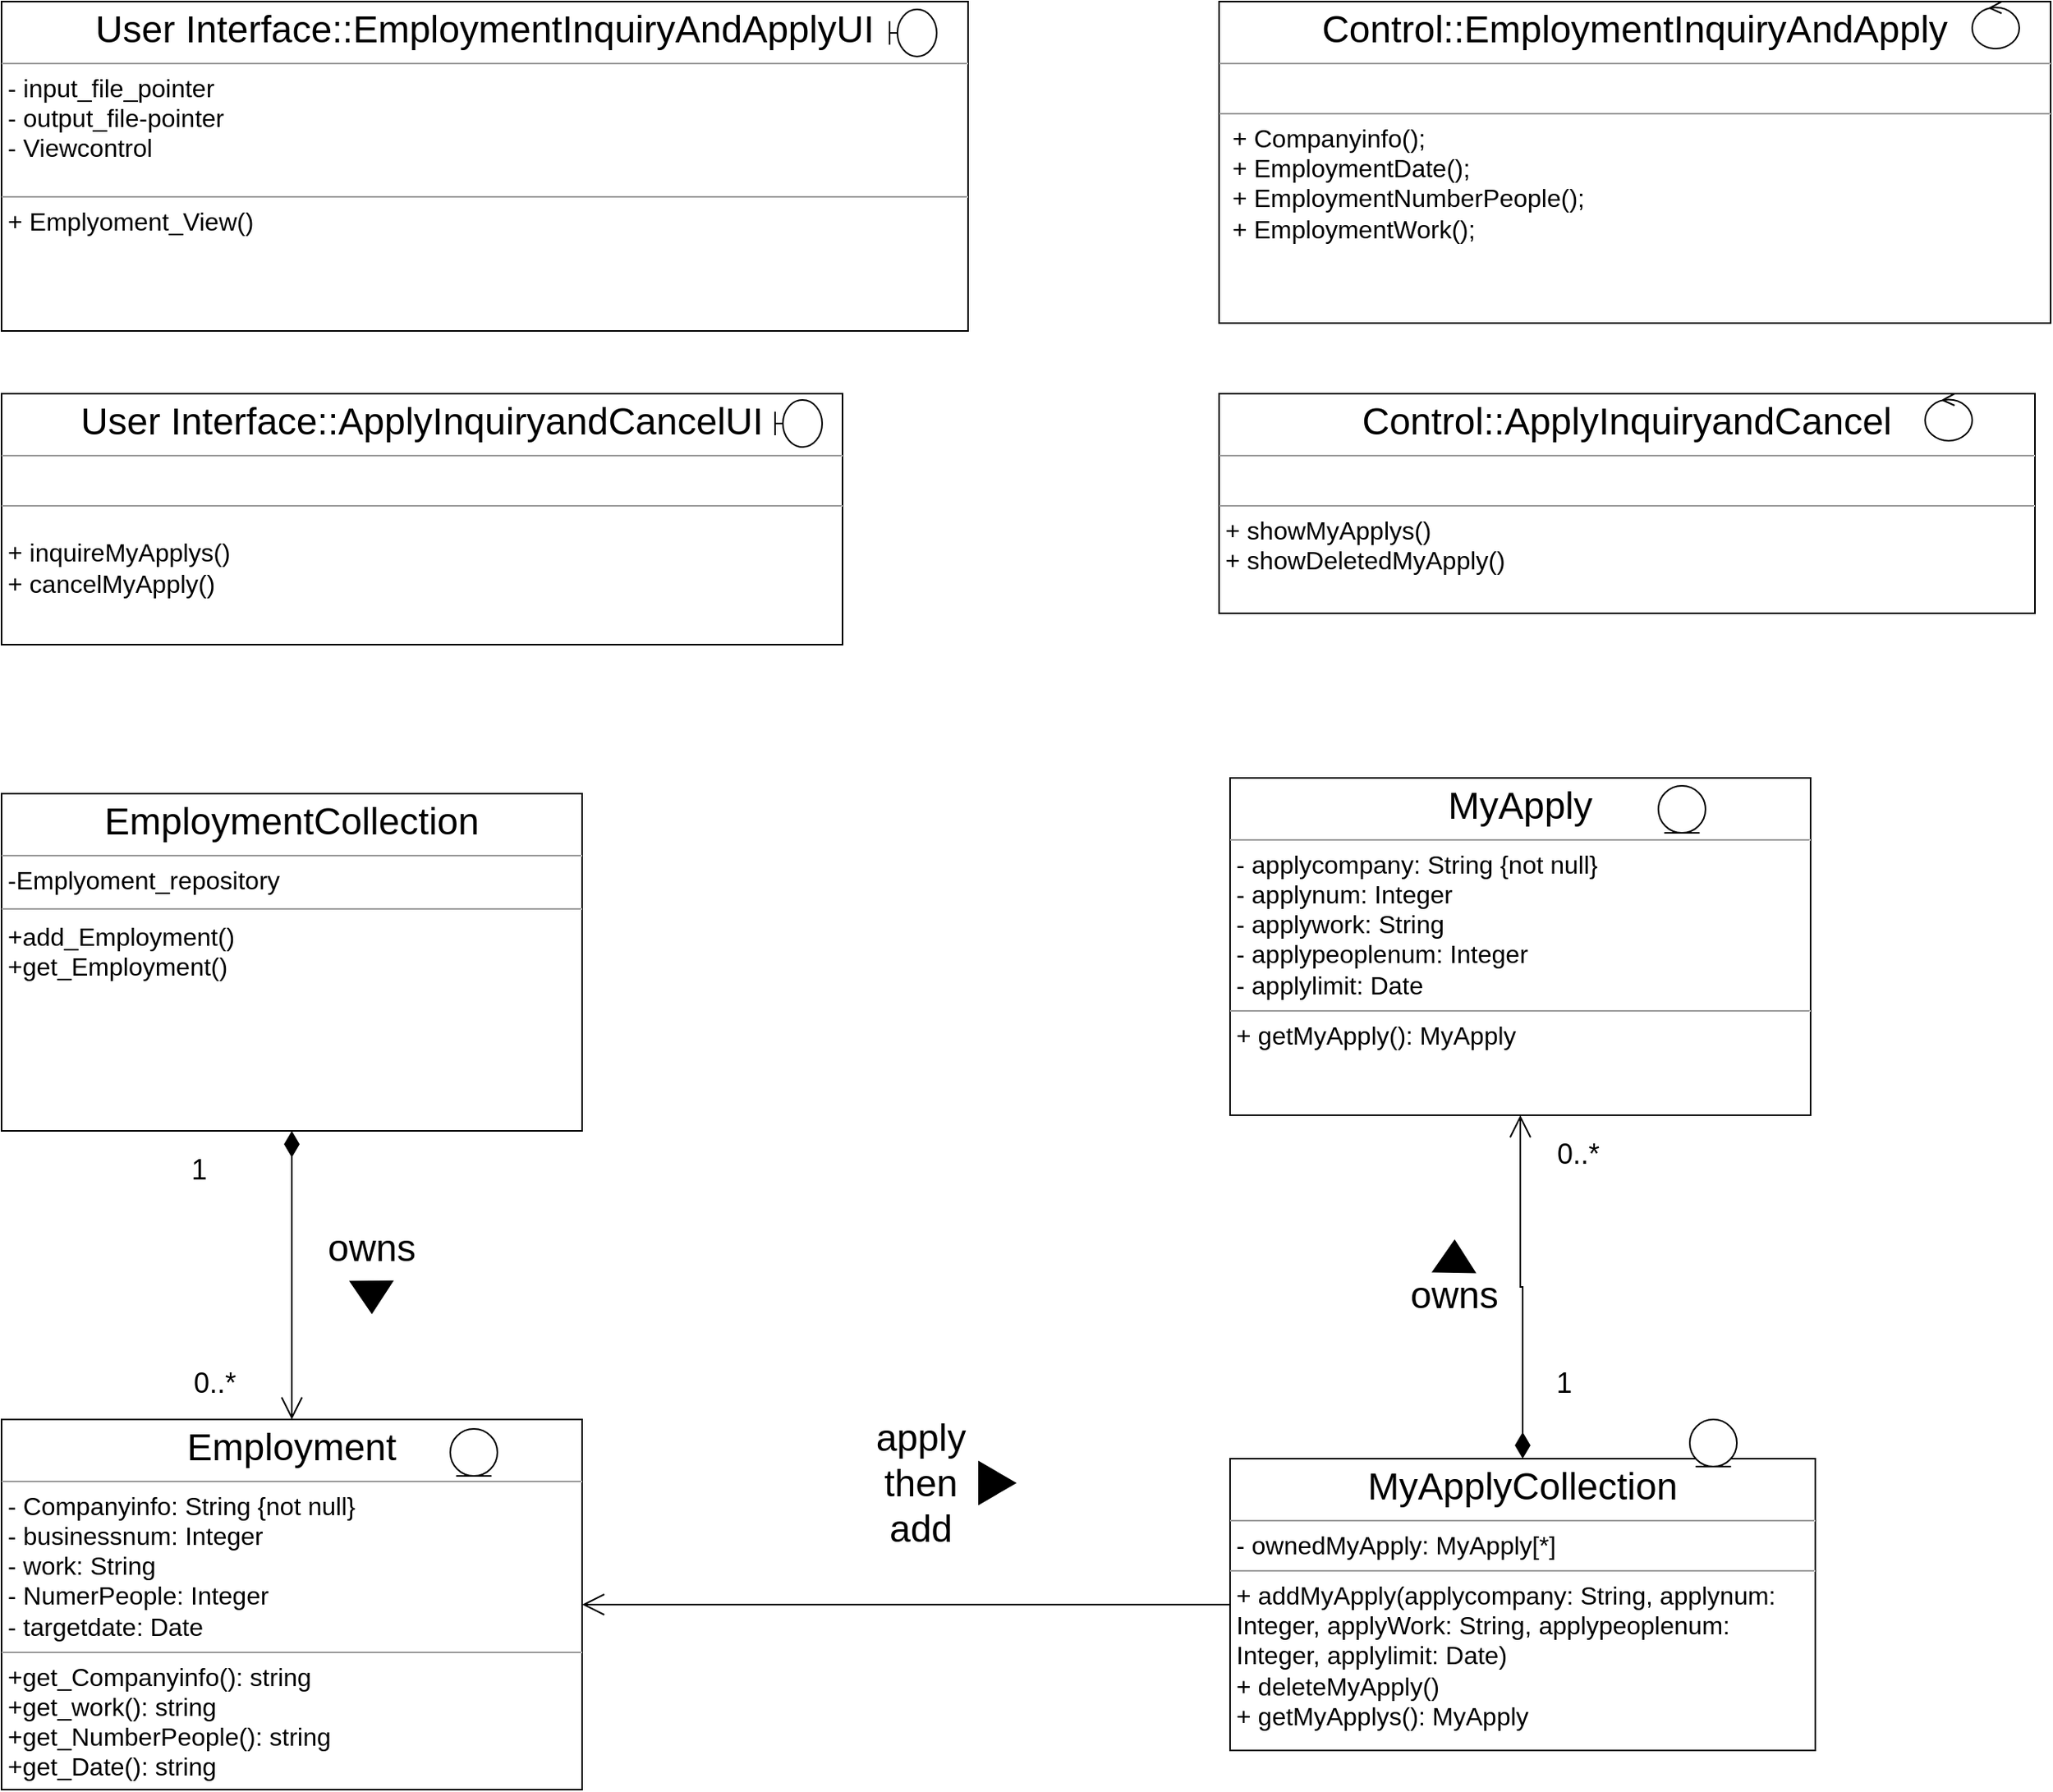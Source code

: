 <mxfile version="21.2.8" type="device">
  <diagram name="페이지-1" id="Jw_VSQ_Z35y2hl4-dUQj">
    <mxGraphModel dx="1142" dy="1188" grid="1" gridSize="10" guides="1" tooltips="1" connect="1" arrows="1" fold="1" page="1" pageScale="1" pageWidth="827" pageHeight="1169" math="0" shadow="0">
      <root>
        <mxCell id="0" />
        <mxCell id="1" parent="0" />
        <mxCell id="ctPcMZ8cNtCoBixHX1E7-18" value="&lt;p style=&quot;border-color: var(--border-color); text-align: center; margin: 4px 0px 0px;&quot;&gt;&lt;font style=&quot;font-size: 24px;&quot;&gt;Employment&lt;/font&gt;&lt;/p&gt;&lt;hr size=&quot;1&quot;&gt;&lt;p style=&quot;margin:0px;margin-left:4px;&quot;&gt;&lt;font size=&quot;3&quot;&gt;- Companyinfo: String {not null}&lt;/font&gt;&lt;/p&gt;&lt;p style=&quot;margin:0px;margin-left:4px;&quot;&gt;&lt;font size=&quot;3&quot;&gt;- businessnum: Integer&lt;/font&gt;&lt;/p&gt;&lt;p style=&quot;margin:0px;margin-left:4px;&quot;&gt;&lt;font size=&quot;3&quot;&gt;- work: String&lt;/font&gt;&lt;/p&gt;&lt;p style=&quot;margin:0px;margin-left:4px;&quot;&gt;&lt;font size=&quot;3&quot;&gt;- NumerPeople: Integer&lt;/font&gt;&lt;/p&gt;&lt;p style=&quot;margin:0px;margin-left:4px;&quot;&gt;&lt;font size=&quot;3&quot;&gt;- targetdate: Date&lt;/font&gt;&lt;/p&gt;&lt;hr size=&quot;1&quot;&gt;&lt;p style=&quot;border-color: var(--border-color); margin: 0px 0px 0px 4px; font-size: 16px;&quot;&gt;&lt;font style=&quot;border-color: var(--border-color);&quot;&gt;+get_Companyinfo(): string&lt;/font&gt;&lt;/p&gt;&lt;p style=&quot;border-color: var(--border-color); margin: 0px 0px 0px 4px; font-size: 16px;&quot;&gt;+get_work(): string&lt;br style=&quot;border-color: var(--border-color);&quot;&gt;&lt;/p&gt;&lt;p style=&quot;border-color: var(--border-color); margin: 0px 0px 0px 4px; font-size: 16px;&quot;&gt;+get_NumberPeople(): string&lt;br style=&quot;border-color: var(--border-color);&quot;&gt;&lt;/p&gt;&lt;p style=&quot;border-color: var(--border-color); margin: 0px 0px 0px 4px; font-size: 16px;&quot;&gt;+get_Date(): string&lt;/p&gt;" style="verticalAlign=top;align=left;overflow=fill;fontSize=12;fontFamily=Helvetica;html=1;whiteSpace=wrap;" parent="1" vertex="1">
          <mxGeometry x="44" y="924" width="370" height="236" as="geometry" />
        </mxCell>
        <mxCell id="ctPcMZ8cNtCoBixHX1E7-20" value="&lt;p style=&quot;border-color: var(--border-color); text-align: center; margin: 4px 0px 0px;&quot;&gt;&lt;span style=&quot;background-color: initial;&quot;&gt;&lt;font style=&quot;font-size: 24px;&quot;&gt;MyApply&lt;/font&gt;&lt;/span&gt;&lt;/p&gt;&lt;hr size=&quot;1&quot;&gt;&lt;p style=&quot;border-color: var(--border-color); margin: 0px 0px 0px 4px;&quot;&gt;&lt;span style=&quot;font-size: medium; background-color: initial;&quot;&gt;- applycompany: String {not null}&lt;/span&gt;&lt;/p&gt;&lt;p style=&quot;border-color: var(--border-color); margin: 0px 0px 0px 4px;&quot;&gt;&lt;span style=&quot;font-size: medium; background-color: initial;&quot;&gt;- applynum: Integer&lt;/span&gt;&lt;/p&gt;&lt;p style=&quot;border-color: var(--border-color); margin: 0px 0px 0px 4px;&quot;&gt;&lt;font style=&quot;border-color: var(--border-color);&quot; size=&quot;3&quot;&gt;- applywork: String&lt;/font&gt;&lt;/p&gt;&lt;p style=&quot;border-color: var(--border-color); margin: 0px 0px 0px 4px;&quot;&gt;&lt;font style=&quot;border-color: var(--border-color);&quot; size=&quot;3&quot;&gt;- applypeoplenum: Integer&lt;/font&gt;&lt;/p&gt;&lt;p style=&quot;border-color: var(--border-color); margin: 0px 0px 0px 4px;&quot;&gt;&lt;font style=&quot;border-color: var(--border-color);&quot; size=&quot;3&quot;&gt;- applylimit: Date&lt;/font&gt;&lt;/p&gt;&lt;hr size=&quot;1&quot;&gt;&lt;p style=&quot;border-color: var(--border-color); margin: 0px 0px 0px 4px;&quot;&gt;&lt;font size=&quot;3&quot;&gt;+ getMyApply(): MyApply&lt;/font&gt;&lt;/p&gt;" style="verticalAlign=top;align=left;overflow=fill;fontSize=12;fontFamily=Helvetica;html=1;whiteSpace=wrap;" parent="1" vertex="1">
          <mxGeometry x="827" y="515" width="370" height="215" as="geometry" />
        </mxCell>
        <mxCell id="ctPcMZ8cNtCoBixHX1E7-21" value="&lt;p style=&quot;border-color: var(--border-color); text-align: center; margin: 4px 0px 0px;&quot;&gt;&lt;span style=&quot;background-color: initial;&quot;&gt;&lt;font style=&quot;font-size: 24px;&quot;&gt;MyApplyCollection&lt;/font&gt;&lt;/span&gt;&lt;/p&gt;&lt;hr size=&quot;1&quot;&gt;&lt;p style=&quot;border-color: var(--border-color); margin: 0px 0px 0px 4px;&quot;&gt;&lt;span style=&quot;font-size: medium; background-color: initial;&quot;&gt;- ownedMyApply: MyApply[*]&lt;/span&gt;&lt;br&gt;&lt;/p&gt;&lt;hr size=&quot;1&quot;&gt;&lt;p style=&quot;border-color: var(--border-color); margin: 0px 0px 0px 4px;&quot;&gt;&lt;font size=&quot;3&quot;&gt;+ addMyApply(applycompany: String, applynum: Integer, applyWork: String, applypeoplenum: Integer, applylimit: Date)&lt;/font&gt;&lt;/p&gt;&lt;p style=&quot;border-color: var(--border-color); margin: 0px 0px 0px 4px;&quot;&gt;&lt;font size=&quot;3&quot;&gt;+ deleteMyApply()&lt;/font&gt;&lt;/p&gt;&lt;p style=&quot;border-color: var(--border-color); margin: 0px 0px 0px 4px;&quot;&gt;&lt;font size=&quot;3&quot;&gt;+ getMyApplys(): MyApply&lt;/font&gt;&lt;/p&gt;" style="verticalAlign=top;align=left;overflow=fill;fontSize=12;fontFamily=Helvetica;html=1;whiteSpace=wrap;" parent="1" vertex="1">
          <mxGeometry x="827" y="949" width="373" height="186" as="geometry" />
        </mxCell>
        <mxCell id="ctPcMZ8cNtCoBixHX1E7-24" value="&lt;p style=&quot;border-color: var(--border-color); text-align: center; margin: 4px 0px 0px;&quot;&gt;&lt;font style=&quot;font-size: 24px;&quot;&gt;&lt;span style=&quot;background-color: initial; border-color: var(--border-color);&quot;&gt;User Interface::&lt;/span&gt;&lt;span style=&quot;background-color: initial; border-color: var(--border-color);&quot;&gt;ApplyInquiryandCancelUI&lt;/span&gt;&lt;br&gt;&lt;/font&gt;&lt;/p&gt;&lt;hr size=&quot;1&quot;&gt;&lt;p style=&quot;margin:0px;margin-left:4px;&quot;&gt;&lt;font size=&quot;3&quot;&gt;&lt;br&gt;&lt;/font&gt;&lt;/p&gt;&lt;hr size=&quot;1&quot;&gt;&lt;p style=&quot;border-color: var(--border-color); margin: 0px 0px 0px 4px;&quot;&gt;&lt;br&gt;&lt;/p&gt;&lt;p style=&quot;border-color: var(--border-color); margin: 0px 0px 0px 4px;&quot;&gt;&lt;font size=&quot;3&quot;&gt;+ inquireMyApplys()&lt;/font&gt;&lt;/p&gt;&lt;p style=&quot;border-color: var(--border-color); margin: 0px 0px 0px 4px;&quot;&gt;&lt;font size=&quot;3&quot;&gt;+ cancelMyApply()&lt;/font&gt;&lt;/p&gt;" style="verticalAlign=top;align=left;overflow=fill;fontSize=12;fontFamily=Helvetica;html=1;whiteSpace=wrap;" parent="1" vertex="1">
          <mxGeometry x="44" y="270" width="536" height="160" as="geometry" />
        </mxCell>
        <mxCell id="ctPcMZ8cNtCoBixHX1E7-25" value="&lt;p style=&quot;border-color: var(--border-color); text-align: center; margin: 4px 0px 0px;&quot;&gt;&lt;font style=&quot;font-size: 24px;&quot;&gt;&lt;span style=&quot;background-color: initial; border-color: var(--border-color);&quot;&gt;Control::&lt;/span&gt;&lt;span style=&quot;background-color: initial; border-color: var(--border-color);&quot;&gt;ApplyInquiryandCancel&lt;/span&gt;&lt;br&gt;&lt;/font&gt;&lt;/p&gt;&lt;hr size=&quot;1&quot;&gt;&lt;p style=&quot;margin:0px;margin-left:4px;&quot;&gt;&lt;font size=&quot;3&quot;&gt;&lt;br&gt;&lt;/font&gt;&lt;/p&gt;&lt;hr size=&quot;1&quot;&gt;&lt;p style=&quot;border-color: var(--border-color); margin: 0px 0px 0px 4px;&quot;&gt;&lt;font size=&quot;3&quot;&gt;+ showMyApplys()&lt;/font&gt;&lt;/p&gt;&lt;p style=&quot;border-color: var(--border-color); margin: 0px 0px 0px 4px;&quot;&gt;&lt;font size=&quot;3&quot;&gt;+ showDeletedMyApply()&lt;/font&gt;&lt;/p&gt;" style="verticalAlign=top;align=left;overflow=fill;fontSize=12;fontFamily=Helvetica;html=1;whiteSpace=wrap;" parent="1" vertex="1">
          <mxGeometry x="820" y="270" width="520" height="140" as="geometry" />
        </mxCell>
        <mxCell id="ctPcMZ8cNtCoBixHX1E7-30" value="" style="ellipse;shape=umlEntity;whiteSpace=wrap;html=1;" parent="1" vertex="1">
          <mxGeometry x="330" y="930" width="30" height="30" as="geometry" />
        </mxCell>
        <mxCell id="ctPcMZ8cNtCoBixHX1E7-31" value="" style="ellipse;shape=umlEntity;whiteSpace=wrap;html=1;" parent="1" vertex="1">
          <mxGeometry x="1100" y="520" width="30" height="30" as="geometry" />
        </mxCell>
        <mxCell id="ctPcMZ8cNtCoBixHX1E7-32" value="" style="ellipse;shape=umlEntity;whiteSpace=wrap;html=1;" parent="1" vertex="1">
          <mxGeometry x="1120" y="924" width="30" height="30" as="geometry" />
        </mxCell>
        <mxCell id="ctPcMZ8cNtCoBixHX1E7-35" value="" style="shape=umlBoundary;whiteSpace=wrap;html=1;" parent="1" vertex="1">
          <mxGeometry x="537" y="274" width="30" height="30" as="geometry" />
        </mxCell>
        <mxCell id="ctPcMZ8cNtCoBixHX1E7-38" value="" style="ellipse;shape=umlControl;whiteSpace=wrap;html=1;" parent="1" vertex="1">
          <mxGeometry x="1270" y="270" width="30" height="30" as="geometry" />
        </mxCell>
        <mxCell id="ctPcMZ8cNtCoBixHX1E7-46" value="&lt;font style=&quot;font-size: 18px;&quot;&gt;1&lt;/font&gt;" style="text;html=1;strokeColor=none;fillColor=none;align=center;verticalAlign=middle;whiteSpace=wrap;rounded=0;" parent="1" vertex="1">
          <mxGeometry x="1010" y="886" width="60" height="30" as="geometry" />
        </mxCell>
        <mxCell id="7-FWG_sjRZYxyjjnytHl-1" value="" style="group" parent="1" vertex="1" connectable="0">
          <mxGeometry x="44" y="20" width="616" height="210" as="geometry" />
        </mxCell>
        <mxCell id="ctPcMZ8cNtCoBixHX1E7-16" value="&lt;p style=&quot;border-color: var(--border-color); text-align: center; margin: 4px 0px 0px;&quot;&gt;&lt;font style=&quot;font-size: 24px;&quot;&gt;&lt;span style=&quot;background-color: initial; border-color: var(--border-color);&quot;&gt;User Interface::&lt;/span&gt;&lt;span style=&quot;background-color: initial; border-color: var(--border-color);&quot;&gt;EmploymentInquiryAndApplyUI&lt;/span&gt;&lt;br&gt;&lt;/font&gt;&lt;/p&gt;&lt;hr size=&quot;1&quot;&gt;&lt;p style=&quot;margin:0px;margin-left:4px;&quot;&gt;&lt;font size=&quot;3&quot;&gt;- input_file_pointer&lt;/font&gt;&lt;/p&gt;&lt;p style=&quot;margin:0px;margin-left:4px;&quot;&gt;&lt;font size=&quot;3&quot;&gt;- output_file-pointer&lt;/font&gt;&lt;/p&gt;&lt;p style=&quot;margin:0px;margin-left:4px;&quot;&gt;&lt;font size=&quot;3&quot;&gt;- Viewcontrol&lt;/font&gt;&lt;/p&gt;&lt;br&gt;&lt;hr size=&quot;1&quot;&gt;&lt;p style=&quot;border-color: var(--border-color); margin: 0px 0px 0px 4px;&quot;&gt;&lt;font size=&quot;3&quot;&gt;+ Emplyoment_View()&lt;/font&gt;&lt;/p&gt;" style="verticalAlign=top;align=left;overflow=fill;fontSize=12;fontFamily=Helvetica;html=1;whiteSpace=wrap;" parent="7-FWG_sjRZYxyjjnytHl-1" vertex="1">
          <mxGeometry width="616" height="210" as="geometry" />
        </mxCell>
        <mxCell id="ctPcMZ8cNtCoBixHX1E7-33" value="" style="shape=umlBoundary;whiteSpace=wrap;html=1;" parent="7-FWG_sjRZYxyjjnytHl-1" vertex="1">
          <mxGeometry x="566" y="5" width="30" height="30" as="geometry" />
        </mxCell>
        <mxCell id="7-FWG_sjRZYxyjjnytHl-2" value="" style="group" parent="1" vertex="1" connectable="0">
          <mxGeometry x="820" y="20" width="530" height="205" as="geometry" />
        </mxCell>
        <mxCell id="ctPcMZ8cNtCoBixHX1E7-17" value="&lt;p style=&quot;border-color: var(--border-color); text-align: center; margin: 4px 0px 0px;&quot;&gt;&lt;font style=&quot;font-size: 24px;&quot;&gt;&lt;span style=&quot;background-color: initial;&quot;&gt;Control::EmploymentInquiryAndApply&lt;/span&gt;&lt;br&gt;&lt;/font&gt;&lt;/p&gt;&lt;hr size=&quot;1&quot;&gt;&lt;p style=&quot;margin:0px;margin-left:4px;&quot;&gt;&lt;font size=&quot;3&quot;&gt;&lt;br&gt;&lt;/font&gt;&lt;/p&gt;&lt;hr size=&quot;1&quot;&gt;&lt;p style=&quot;border-color: var(--border-color); margin: 0px 0px 0px 4px;&quot;&gt;&lt;font size=&quot;3&quot;&gt;&amp;nbsp;+ Companyinfo();&lt;/font&gt;&lt;/p&gt;&lt;p style=&quot;border-color: var(--border-color); margin: 0px 0px 0px 4px;&quot;&gt;&lt;span style=&quot;font-size: medium; background-color: initial;&quot;&gt;&amp;nbsp;+ EmploymentDate();&lt;/span&gt;&lt;br&gt;&lt;/p&gt;&lt;p style=&quot;border-color: var(--border-color); margin: 0px 0px 0px 4px;&quot;&gt;&lt;span style=&quot;font-size: medium; background-color: initial;&quot;&gt;&amp;nbsp;+ EmploymentNumberPeople();&lt;/span&gt;&lt;br&gt;&lt;/p&gt;&lt;p style=&quot;border-color: var(--border-color); margin: 0px 0px 0px 4px;&quot;&gt;&lt;span style=&quot;font-size: medium; background-color: initial;&quot;&gt;&amp;nbsp;+ EmploymentWork();&lt;/span&gt;&lt;br&gt;&lt;/p&gt;" style="verticalAlign=top;align=left;overflow=fill;fontSize=12;fontFamily=Helvetica;html=1;whiteSpace=wrap;" parent="7-FWG_sjRZYxyjjnytHl-2" vertex="1">
          <mxGeometry width="530" height="205" as="geometry" />
        </mxCell>
        <mxCell id="ctPcMZ8cNtCoBixHX1E7-36" value="" style="ellipse;shape=umlControl;whiteSpace=wrap;html=1;" parent="7-FWG_sjRZYxyjjnytHl-2" vertex="1">
          <mxGeometry x="480" width="30" height="30" as="geometry" />
        </mxCell>
        <mxCell id="7-FWG_sjRZYxyjjnytHl-3" value="&lt;font style=&quot;font-size: 18px;&quot;&gt;0..*&lt;/font&gt;" style="text;html=1;strokeColor=none;fillColor=none;align=center;verticalAlign=middle;whiteSpace=wrap;rounded=0;" parent="1" vertex="1">
          <mxGeometry x="1019" y="740" width="60" height="30" as="geometry" />
        </mxCell>
        <mxCell id="7-FWG_sjRZYxyjjnytHl-11" value="" style="endArrow=open;html=1;endSize=12;startArrow=diamondThin;startSize=14;startFill=1;edgeStyle=orthogonalEdgeStyle;align=left;verticalAlign=bottom;rounded=0;entryX=0.5;entryY=1;entryDx=0;entryDy=0;exitX=0.5;exitY=0;exitDx=0;exitDy=0;" parent="1" source="ctPcMZ8cNtCoBixHX1E7-21" target="ctPcMZ8cNtCoBixHX1E7-20" edge="1">
          <mxGeometry x="-1" y="3" relative="1" as="geometry">
            <mxPoint x="560" y="890" as="sourcePoint" />
            <mxPoint x="720" y="890" as="targetPoint" />
          </mxGeometry>
        </mxCell>
        <mxCell id="7-FWG_sjRZYxyjjnytHl-17" value="" style="endArrow=open;endFill=1;endSize=12;html=1;rounded=0;entryX=1;entryY=0.5;entryDx=0;entryDy=0;exitX=0;exitY=0.5;exitDx=0;exitDy=0;" parent="1" source="ctPcMZ8cNtCoBixHX1E7-21" target="ctPcMZ8cNtCoBixHX1E7-18" edge="1">
          <mxGeometry width="160" relative="1" as="geometry">
            <mxPoint x="660" y="970" as="sourcePoint" />
            <mxPoint x="820" y="970" as="targetPoint" />
          </mxGeometry>
        </mxCell>
        <mxCell id="eAuUfWRPQitUaHRTTLma-1" value="" style="group" parent="1" vertex="1" connectable="0">
          <mxGeometry x="600" y="950" width="90" height="30" as="geometry" />
        </mxCell>
        <mxCell id="ctPcMZ8cNtCoBixHX1E7-27" value="&lt;font style=&quot;font-size: 24px;&quot;&gt;apply then add&lt;/font&gt;" style="text;html=1;strokeColor=none;fillColor=none;align=center;verticalAlign=middle;whiteSpace=wrap;rounded=0;" parent="eAuUfWRPQitUaHRTTLma-1" vertex="1">
          <mxGeometry width="60" height="30" as="geometry" />
        </mxCell>
        <mxCell id="ctPcMZ8cNtCoBixHX1E7-43" value="" style="shape=mxgraph.arrows2.wedgeArrow;html=1;bendable=0;startWidth=13.333;fillColor=strokeColor;defaultFillColor=invert;defaultGradientColor=invert;rounded=0;" parent="eAuUfWRPQitUaHRTTLma-1" edge="1">
          <mxGeometry width="100" height="100" relative="1" as="geometry">
            <mxPoint x="67" y="14.5" as="sourcePoint" />
            <mxPoint x="90" y="14.5" as="targetPoint" />
          </mxGeometry>
        </mxCell>
        <mxCell id="b_aegiDR_2-JO_9GKshP-1" value="&lt;p style=&quot;border-color: var(--border-color); text-align: center; margin: 4px 0px 0px;&quot;&gt;&lt;span style=&quot;background-color: initial;&quot;&gt;&lt;font style=&quot;font-size: 24px;&quot;&gt;EmploymentCollection&lt;/font&gt;&lt;/span&gt;&lt;/p&gt;&lt;hr size=&quot;1&quot;&gt;&lt;p style=&quot;border-color: var(--border-color); margin: 0px 0px 0px 4px; font-size: 16px;&quot;&gt;-Emplyoment_repository&lt;/p&gt;&lt;hr style=&quot;font-size: 16px;&quot; size=&quot;1&quot;&gt;&lt;p style=&quot;border-color: var(--border-color); margin: 0px 0px 0px 4px; font-size: 16px;&quot;&gt;&lt;font style=&quot;font-size: 16px;&quot;&gt;+add_Employment()&lt;/font&gt;&lt;/p&gt;&lt;p style=&quot;border-color: var(--border-color); margin: 0px 0px 0px 4px; font-size: 16px;&quot;&gt;&lt;font style=&quot;font-size: 16px;&quot;&gt;+get_Employment()&lt;/font&gt;&lt;/p&gt;" style="verticalAlign=top;align=left;overflow=fill;fontSize=12;fontFamily=Helvetica;html=1;whiteSpace=wrap;" parent="1" vertex="1">
          <mxGeometry x="44" y="525" width="370" height="215" as="geometry" />
        </mxCell>
        <mxCell id="b_aegiDR_2-JO_9GKshP-2" value="" style="endArrow=open;html=1;endSize=12;startArrow=diamondThin;startSize=14;startFill=1;edgeStyle=orthogonalEdgeStyle;align=left;verticalAlign=bottom;rounded=0;entryX=0.5;entryY=0;entryDx=0;entryDy=0;exitX=0.5;exitY=1;exitDx=0;exitDy=0;" parent="1" source="b_aegiDR_2-JO_9GKshP-1" target="ctPcMZ8cNtCoBixHX1E7-18" edge="1">
          <mxGeometry x="-1" y="3" relative="1" as="geometry">
            <mxPoint x="1022" y="934" as="sourcePoint" />
            <mxPoint x="1022" y="740" as="targetPoint" />
          </mxGeometry>
        </mxCell>
        <mxCell id="b_aegiDR_2-JO_9GKshP-5" value="" style="group" parent="1" vertex="1" connectable="0">
          <mxGeometry x="200" y="770" width="160" height="86" as="geometry" />
        </mxCell>
        <mxCell id="7-FWG_sjRZYxyjjnytHl-7" value="" style="group" parent="b_aegiDR_2-JO_9GKshP-5" vertex="1" connectable="0">
          <mxGeometry width="160" height="60" as="geometry" />
        </mxCell>
        <mxCell id="ctPcMZ8cNtCoBixHX1E7-47" value="&lt;font style=&quot;font-size: 24px;&quot;&gt;owns&lt;/font&gt;" style="text;html=1;strokeColor=none;fillColor=none;align=center;verticalAlign=middle;whiteSpace=wrap;rounded=0;" parent="7-FWG_sjRZYxyjjnytHl-7" vertex="1">
          <mxGeometry y="30" width="160" height="30" as="geometry" />
        </mxCell>
        <mxCell id="ctPcMZ8cNtCoBixHX1E7-49" value="" style="shape=mxgraph.arrows2.wedgeArrow;html=1;bendable=0;startWidth=13.333;fillColor=strokeColor;defaultFillColor=invert;defaultGradientColor=invert;rounded=0;" parent="b_aegiDR_2-JO_9GKshP-5" edge="1">
          <mxGeometry width="100" height="100" relative="1" as="geometry">
            <mxPoint x="79.76" y="66" as="sourcePoint" />
            <mxPoint x="80" y="86" as="targetPoint" />
          </mxGeometry>
        </mxCell>
        <mxCell id="b_aegiDR_2-JO_9GKshP-7" value="" style="group" parent="1" vertex="1" connectable="0">
          <mxGeometry x="890" y="800" width="160" height="86" as="geometry" />
        </mxCell>
        <mxCell id="b_aegiDR_2-JO_9GKshP-8" value="" style="group" parent="b_aegiDR_2-JO_9GKshP-7" vertex="1" connectable="0">
          <mxGeometry width="160" height="60" as="geometry" />
        </mxCell>
        <mxCell id="b_aegiDR_2-JO_9GKshP-9" value="&lt;font style=&quot;font-size: 24px;&quot;&gt;owns&lt;/font&gt;" style="text;html=1;strokeColor=none;fillColor=none;align=center;verticalAlign=middle;whiteSpace=wrap;rounded=0;" parent="b_aegiDR_2-JO_9GKshP-8" vertex="1">
          <mxGeometry y="30" width="160" height="30" as="geometry" />
        </mxCell>
        <mxCell id="b_aegiDR_2-JO_9GKshP-10" value="" style="shape=mxgraph.arrows2.wedgeArrow;html=1;bendable=0;startWidth=13.333;fillColor=strokeColor;defaultFillColor=invert;defaultGradientColor=invert;rounded=0;" parent="b_aegiDR_2-JO_9GKshP-8" edge="1">
          <mxGeometry width="100" height="100" relative="1" as="geometry">
            <mxPoint x="79.71" y="30" as="sourcePoint" />
            <mxPoint x="80.13" y="10" as="targetPoint" />
          </mxGeometry>
        </mxCell>
        <mxCell id="b_aegiDR_2-JO_9GKshP-11" value="&lt;font style=&quot;font-size: 18px;&quot;&gt;0..*&lt;/font&gt;" style="text;html=1;strokeColor=none;fillColor=none;align=center;verticalAlign=middle;whiteSpace=wrap;rounded=0;" parent="1" vertex="1">
          <mxGeometry x="150" y="886" width="60" height="30" as="geometry" />
        </mxCell>
        <mxCell id="b_aegiDR_2-JO_9GKshP-12" value="&lt;font style=&quot;font-size: 18px;&quot;&gt;1&lt;/font&gt;" style="text;html=1;strokeColor=none;fillColor=none;align=center;verticalAlign=middle;whiteSpace=wrap;rounded=0;" parent="1" vertex="1">
          <mxGeometry x="140" y="750" width="60" height="30" as="geometry" />
        </mxCell>
      </root>
    </mxGraphModel>
  </diagram>
</mxfile>
